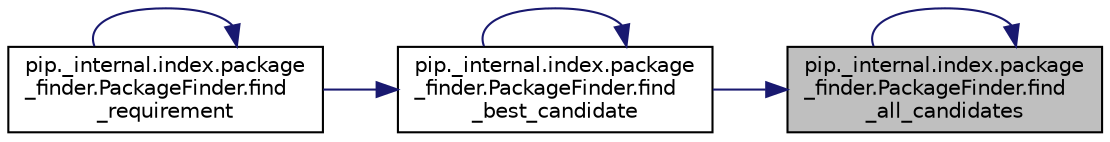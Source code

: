 digraph "pip._internal.index.package_finder.PackageFinder.find_all_candidates"
{
 // LATEX_PDF_SIZE
  edge [fontname="Helvetica",fontsize="10",labelfontname="Helvetica",labelfontsize="10"];
  node [fontname="Helvetica",fontsize="10",shape=record];
  rankdir="RL";
  Node1 [label="pip._internal.index.package\l_finder.PackageFinder.find\l_all_candidates",height=0.2,width=0.4,color="black", fillcolor="grey75", style="filled", fontcolor="black",tooltip=" "];
  Node1 -> Node1 [dir="back",color="midnightblue",fontsize="10",style="solid",fontname="Helvetica"];
  Node1 -> Node2 [dir="back",color="midnightblue",fontsize="10",style="solid",fontname="Helvetica"];
  Node2 [label="pip._internal.index.package\l_finder.PackageFinder.find\l_best_candidate",height=0.2,width=0.4,color="black", fillcolor="white", style="filled",URL="$da/d3f/classpip_1_1__internal_1_1index_1_1package__finder_1_1_package_finder.html#a488110fa8ac181309209b23f28c378ff",tooltip=" "];
  Node2 -> Node2 [dir="back",color="midnightblue",fontsize="10",style="solid",fontname="Helvetica"];
  Node2 -> Node3 [dir="back",color="midnightblue",fontsize="10",style="solid",fontname="Helvetica"];
  Node3 [label="pip._internal.index.package\l_finder.PackageFinder.find\l_requirement",height=0.2,width=0.4,color="black", fillcolor="white", style="filled",URL="$da/d3f/classpip_1_1__internal_1_1index_1_1package__finder_1_1_package_finder.html#a738d637b24956dc2d5b6e5728e1982e1",tooltip=" "];
  Node3 -> Node3 [dir="back",color="midnightblue",fontsize="10",style="solid",fontname="Helvetica"];
}
